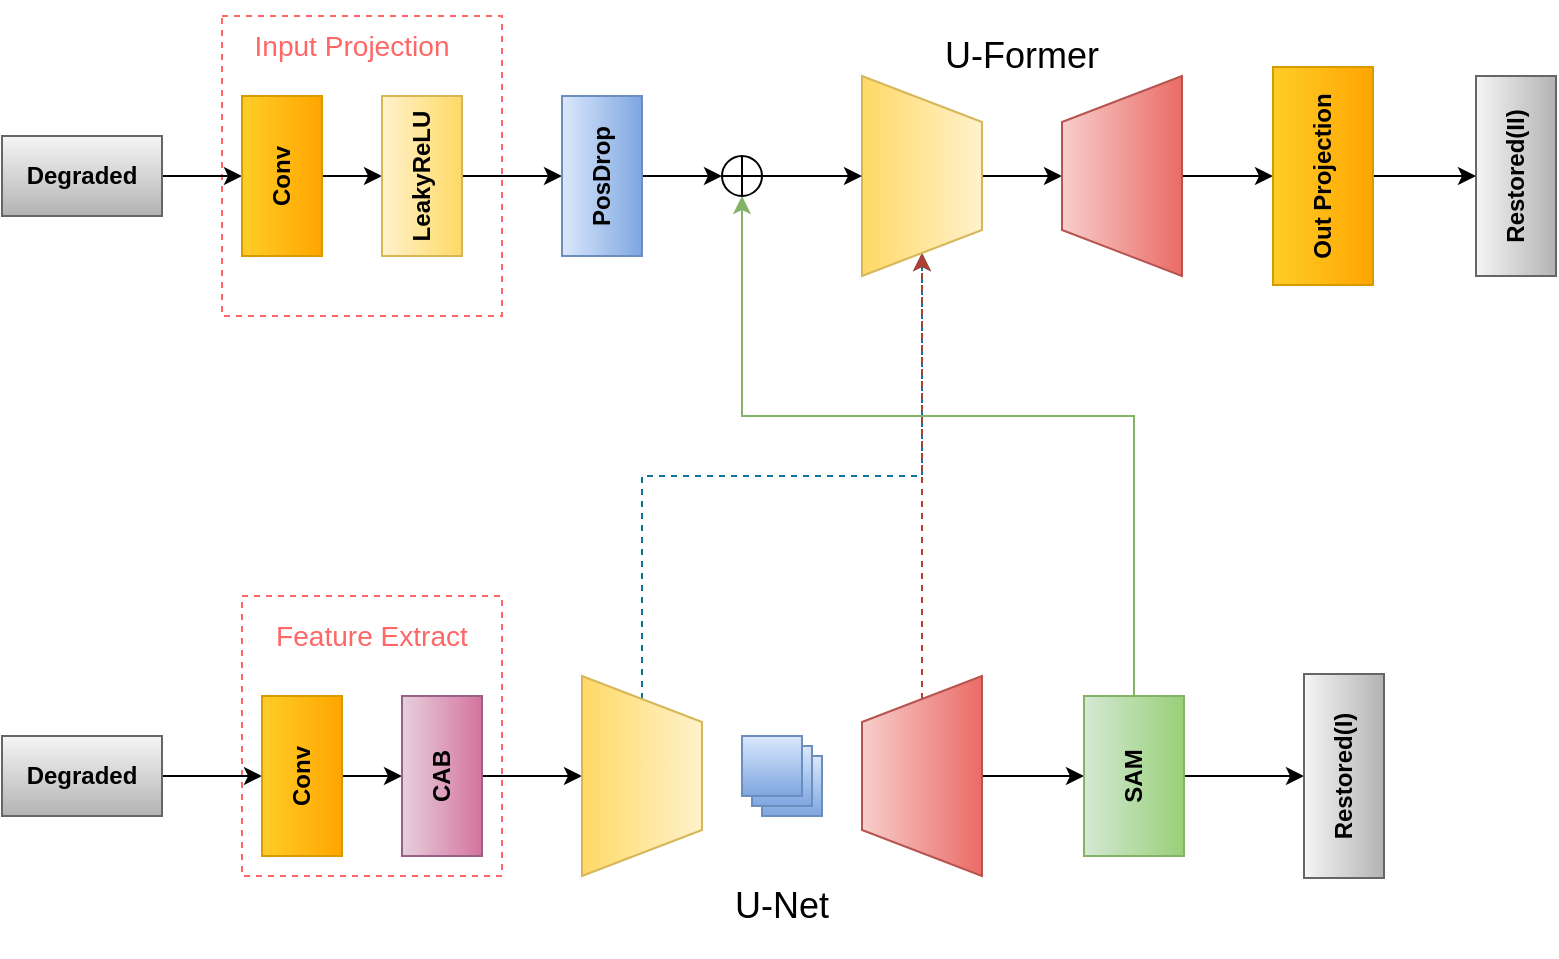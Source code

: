<mxfile version="15.2.9" type="github">
  <diagram id="4eiXtul3faphOIwQLjhc" name="第 1 页">
    <mxGraphModel dx="1038" dy="547" grid="1" gridSize="10" guides="1" tooltips="1" connect="1" arrows="1" fold="1" page="1" pageScale="1" pageWidth="827" pageHeight="1169" math="0" shadow="0">
      <root>
        <mxCell id="0" />
        <mxCell id="1" parent="0" />
        <mxCell id="ZZb62tsl8MXSNhRTpZ3J-1" value="&lt;pre style=&quot;background-color: rgb(255 , 255 , 255) ; font-family: &amp;#34;jetbrains mono&amp;#34; , monospace ; font-size: 10px&quot;&gt;&lt;br&gt;&lt;/pre&gt;" style="rounded=0;whiteSpace=wrap;html=1;verticalAlign=top;fillColor=none;align=center;dashed=1;strokeColor=#FF6666;" vertex="1" parent="1">
          <mxGeometry x="130" y="580" width="140" height="150" as="geometry" />
        </mxCell>
        <mxCell id="ZZb62tsl8MXSNhRTpZ3J-2" value="&lt;pre style=&quot;background-color: rgb(255 , 255 , 255) ; font-family: &amp;#34;jetbrains mono&amp;#34; , monospace ; font-size: 10px&quot;&gt;&lt;br&gt;&lt;/pre&gt;" style="rounded=0;whiteSpace=wrap;html=1;verticalAlign=top;fillColor=none;align=center;dashed=1;strokeColor=#FF6666;" vertex="1" parent="1">
          <mxGeometry x="140" y="870" width="130" height="140" as="geometry" />
        </mxCell>
        <mxCell id="ZZb62tsl8MXSNhRTpZ3J-3" value="" style="edgeStyle=orthogonalEdgeStyle;rounded=0;orthogonalLoop=1;jettySize=auto;html=1;" edge="1" parent="1" source="ZZb62tsl8MXSNhRTpZ3J-4" target="ZZb62tsl8MXSNhRTpZ3J-6">
          <mxGeometry relative="1" as="geometry" />
        </mxCell>
        <mxCell id="ZZb62tsl8MXSNhRTpZ3J-4" value="&lt;b&gt;Degraded&lt;/b&gt;" style="rounded=0;whiteSpace=wrap;html=1;gradientColor=#b3b3b3;fillColor=#f5f5f5;strokeColor=#666666;" vertex="1" parent="1">
          <mxGeometry x="20" y="940" width="80" height="40" as="geometry" />
        </mxCell>
        <mxCell id="ZZb62tsl8MXSNhRTpZ3J-5" style="edgeStyle=orthogonalEdgeStyle;rounded=0;orthogonalLoop=1;jettySize=auto;html=1;exitX=0.5;exitY=1;exitDx=0;exitDy=0;entryX=0.5;entryY=0;entryDx=0;entryDy=0;" edge="1" parent="1" source="ZZb62tsl8MXSNhRTpZ3J-6" target="ZZb62tsl8MXSNhRTpZ3J-8">
          <mxGeometry relative="1" as="geometry" />
        </mxCell>
        <mxCell id="ZZb62tsl8MXSNhRTpZ3J-6" value="&lt;b&gt;Conv&lt;/b&gt;" style="rounded=0;whiteSpace=wrap;html=1;rotation=-90;verticalAlign=middle;gradientColor=#ffa500;fillColor=#ffcd28;strokeColor=#d79b00;" vertex="1" parent="1">
          <mxGeometry x="130" y="940" width="80" height="40" as="geometry" />
        </mxCell>
        <mxCell id="ZZb62tsl8MXSNhRTpZ3J-7" style="edgeStyle=orthogonalEdgeStyle;rounded=0;orthogonalLoop=1;jettySize=auto;html=1;exitX=0.5;exitY=1;exitDx=0;exitDy=0;entryX=0.5;entryY=0;entryDx=0;entryDy=0;" edge="1" parent="1" source="ZZb62tsl8MXSNhRTpZ3J-8" target="ZZb62tsl8MXSNhRTpZ3J-10">
          <mxGeometry relative="1" as="geometry" />
        </mxCell>
        <mxCell id="ZZb62tsl8MXSNhRTpZ3J-8" value="&lt;b&gt;CAB&lt;/b&gt;" style="rounded=0;whiteSpace=wrap;html=1;rotation=-90;verticalAlign=middle;gradientColor=#d5739d;fillColor=#e6d0de;strokeColor=#996185;" vertex="1" parent="1">
          <mxGeometry x="200" y="940" width="80" height="40" as="geometry" />
        </mxCell>
        <mxCell id="ZZb62tsl8MXSNhRTpZ3J-9" style="edgeStyle=orthogonalEdgeStyle;rounded=0;orthogonalLoop=1;jettySize=auto;html=1;exitX=1;exitY=0.5;exitDx=0;exitDy=0;fontColor=#FF170F;dashed=1;fillColor=#b1ddf0;strokeColor=#10739e;" edge="1" parent="1" source="ZZb62tsl8MXSNhRTpZ3J-10" target="ZZb62tsl8MXSNhRTpZ3J-22">
          <mxGeometry relative="1" as="geometry">
            <Array as="points">
              <mxPoint x="340" y="810" />
              <mxPoint x="480" y="810" />
            </Array>
          </mxGeometry>
        </mxCell>
        <mxCell id="ZZb62tsl8MXSNhRTpZ3J-10" value="" style="verticalLabelPosition=middle;verticalAlign=middle;html=1;shape=trapezoid;perimeter=trapezoidPerimeter;whiteSpace=wrap;size=0.23;arcSize=10;flipV=1;labelPosition=center;align=center;rotation=-90;gradientColor=#ffd966;fillColor=#fff2cc;strokeColor=#d6b656;" vertex="1" parent="1">
          <mxGeometry x="290" y="930" width="100" height="60" as="geometry" />
        </mxCell>
        <mxCell id="ZZb62tsl8MXSNhRTpZ3J-11" value="" style="edgeStyle=orthogonalEdgeStyle;rounded=0;orthogonalLoop=1;jettySize=auto;html=1;" edge="1" parent="1" source="ZZb62tsl8MXSNhRTpZ3J-13" target="ZZb62tsl8MXSNhRTpZ3J-16">
          <mxGeometry relative="1" as="geometry" />
        </mxCell>
        <mxCell id="ZZb62tsl8MXSNhRTpZ3J-12" style="edgeStyle=orthogonalEdgeStyle;rounded=0;orthogonalLoop=1;jettySize=auto;html=1;exitX=0;exitY=0.5;exitDx=0;exitDy=0;entryX=0;entryY=0.5;entryDx=0;entryDy=0;fontColor=#FF170F;dashed=1;fillColor=#fad9d5;strokeColor=#ae4132;" edge="1" parent="1" source="ZZb62tsl8MXSNhRTpZ3J-13" target="ZZb62tsl8MXSNhRTpZ3J-22">
          <mxGeometry relative="1" as="geometry" />
        </mxCell>
        <mxCell id="ZZb62tsl8MXSNhRTpZ3J-13" value="" style="verticalLabelPosition=middle;verticalAlign=middle;html=1;shape=trapezoid;perimeter=trapezoidPerimeter;whiteSpace=wrap;size=0.23;arcSize=10;flipV=1;labelPosition=center;align=center;rotation=90;gradientColor=#ea6b66;fillColor=#f8cecc;strokeColor=#b85450;" vertex="1" parent="1">
          <mxGeometry x="430" y="930" width="100" height="60" as="geometry" />
        </mxCell>
        <mxCell id="ZZb62tsl8MXSNhRTpZ3J-14" value="" style="edgeStyle=orthogonalEdgeStyle;rounded=0;orthogonalLoop=1;jettySize=auto;html=1;" edge="1" parent="1" source="ZZb62tsl8MXSNhRTpZ3J-16" target="ZZb62tsl8MXSNhRTpZ3J-17">
          <mxGeometry relative="1" as="geometry" />
        </mxCell>
        <mxCell id="ZZb62tsl8MXSNhRTpZ3J-15" style="edgeStyle=orthogonalEdgeStyle;rounded=0;orthogonalLoop=1;jettySize=auto;html=1;exitX=1;exitY=0.5;exitDx=0;exitDy=0;entryX=0.5;entryY=1;entryDx=0;entryDy=0;fontColor=#FF170F;fillColor=#d5e8d4;strokeColor=#82b366;gradientColor=#97d077;" edge="1" parent="1" source="ZZb62tsl8MXSNhRTpZ3J-16" target="ZZb62tsl8MXSNhRTpZ3J-36">
          <mxGeometry relative="1" as="geometry">
            <Array as="points">
              <mxPoint x="586" y="780" />
              <mxPoint x="390" y="780" />
            </Array>
          </mxGeometry>
        </mxCell>
        <mxCell id="ZZb62tsl8MXSNhRTpZ3J-16" value="&lt;b&gt;SAM&lt;/b&gt;" style="rounded=0;whiteSpace=wrap;html=1;rotation=-90;verticalAlign=middle;gradientColor=#97d077;fillColor=#d5e8d4;strokeColor=#82b366;" vertex="1" parent="1">
          <mxGeometry x="546" y="935" width="80" height="50" as="geometry" />
        </mxCell>
        <mxCell id="ZZb62tsl8MXSNhRTpZ3J-17" value="&lt;b&gt;Restored(I)&lt;/b&gt;" style="rounded=0;whiteSpace=wrap;html=1;rotation=-90;verticalAlign=middle;gradientColor=#b3b3b3;fillColor=#f5f5f5;strokeColor=#666666;" vertex="1" parent="1">
          <mxGeometry x="640" y="940" width="102" height="40" as="geometry" />
        </mxCell>
        <mxCell id="ZZb62tsl8MXSNhRTpZ3J-18" value="" style="verticalLabelPosition=bottom;verticalAlign=top;html=1;shape=mxgraph.basic.layered_rect;dx=10;outlineConnect=0;gradientColor=#7ea6e0;fillColor=#dae8fc;strokeColor=#6c8ebf;" vertex="1" parent="1">
          <mxGeometry x="390" y="940" width="40" height="40" as="geometry" />
        </mxCell>
        <mxCell id="ZZb62tsl8MXSNhRTpZ3J-19" value="&lt;h2&gt;&lt;span style=&quot;font-weight: normal&quot;&gt;U-Net&lt;/span&gt;&lt;/h2&gt;" style="text;html=1;strokeColor=none;fillColor=none;align=center;verticalAlign=middle;whiteSpace=wrap;rounded=0;" vertex="1" parent="1">
          <mxGeometry x="360" y="1010" width="100" height="30" as="geometry" />
        </mxCell>
        <mxCell id="ZZb62tsl8MXSNhRTpZ3J-20" value="&lt;h3&gt;&lt;span style=&quot;font-weight: normal&quot;&gt;&lt;font color=&quot;#ff6666&quot;&gt;Feature Extract&lt;/font&gt;&lt;/span&gt;&lt;/h3&gt;" style="text;html=1;strokeColor=none;fillColor=none;align=center;verticalAlign=middle;whiteSpace=wrap;rounded=0;fontColor=#FF170F;" vertex="1" parent="1">
          <mxGeometry x="140" y="880" width="130" height="20" as="geometry" />
        </mxCell>
        <mxCell id="ZZb62tsl8MXSNhRTpZ3J-21" value="" style="edgeStyle=orthogonalEdgeStyle;rounded=0;orthogonalLoop=1;jettySize=auto;html=1;fontColor=#FF170F;" edge="1" parent="1" source="ZZb62tsl8MXSNhRTpZ3J-22" target="ZZb62tsl8MXSNhRTpZ3J-24">
          <mxGeometry relative="1" as="geometry" />
        </mxCell>
        <mxCell id="ZZb62tsl8MXSNhRTpZ3J-22" value="" style="verticalLabelPosition=middle;verticalAlign=middle;html=1;shape=trapezoid;perimeter=trapezoidPerimeter;whiteSpace=wrap;size=0.23;arcSize=10;flipV=1;labelPosition=center;align=center;rotation=-90;gradientColor=#ffd966;fillColor=#fff2cc;strokeColor=#d6b656;" vertex="1" parent="1">
          <mxGeometry x="430" y="630" width="100" height="60" as="geometry" />
        </mxCell>
        <mxCell id="ZZb62tsl8MXSNhRTpZ3J-23" value="" style="edgeStyle=orthogonalEdgeStyle;rounded=0;orthogonalLoop=1;jettySize=auto;html=1;fontColor=#FF170F;" edge="1" parent="1" source="ZZb62tsl8MXSNhRTpZ3J-24" target="ZZb62tsl8MXSNhRTpZ3J-39">
          <mxGeometry relative="1" as="geometry" />
        </mxCell>
        <mxCell id="ZZb62tsl8MXSNhRTpZ3J-24" value="" style="verticalLabelPosition=middle;verticalAlign=middle;html=1;shape=trapezoid;perimeter=trapezoidPerimeter;whiteSpace=wrap;size=0.23;arcSize=10;flipV=1;labelPosition=center;align=center;rotation=90;gradientColor=#ea6b66;fillColor=#f8cecc;strokeColor=#b85450;" vertex="1" parent="1">
          <mxGeometry x="530" y="630" width="100" height="60" as="geometry" />
        </mxCell>
        <mxCell id="ZZb62tsl8MXSNhRTpZ3J-25" value="&lt;h2&gt;&lt;span style=&quot;font-weight: normal&quot;&gt;U-Former&lt;/span&gt;&lt;/h2&gt;" style="text;html=1;strokeColor=none;fillColor=none;align=center;verticalAlign=middle;whiteSpace=wrap;rounded=0;" vertex="1" parent="1">
          <mxGeometry x="480" y="585" width="100" height="30" as="geometry" />
        </mxCell>
        <mxCell id="ZZb62tsl8MXSNhRTpZ3J-26" value="" style="edgeStyle=orthogonalEdgeStyle;rounded=0;orthogonalLoop=1;jettySize=auto;html=1;fontColor=#FF170F;" edge="1" parent="1" source="ZZb62tsl8MXSNhRTpZ3J-27" target="ZZb62tsl8MXSNhRTpZ3J-29">
          <mxGeometry relative="1" as="geometry" />
        </mxCell>
        <mxCell id="ZZb62tsl8MXSNhRTpZ3J-27" value="&lt;b&gt;Degraded&lt;/b&gt;" style="rounded=0;whiteSpace=wrap;html=1;gradientColor=#b3b3b3;fillColor=#f5f5f5;strokeColor=#666666;" vertex="1" parent="1">
          <mxGeometry x="20" y="640" width="80" height="40" as="geometry" />
        </mxCell>
        <mxCell id="ZZb62tsl8MXSNhRTpZ3J-28" style="edgeStyle=orthogonalEdgeStyle;rounded=0;orthogonalLoop=1;jettySize=auto;html=1;exitX=0.5;exitY=1;exitDx=0;exitDy=0;entryX=0.5;entryY=0;entryDx=0;entryDy=0;" edge="1" parent="1" source="ZZb62tsl8MXSNhRTpZ3J-29" target="ZZb62tsl8MXSNhRTpZ3J-31">
          <mxGeometry relative="1" as="geometry" />
        </mxCell>
        <mxCell id="ZZb62tsl8MXSNhRTpZ3J-29" value="&lt;b&gt;Conv&lt;/b&gt;" style="rounded=0;whiteSpace=wrap;html=1;rotation=-90;verticalAlign=middle;gradientColor=#ffa500;fillColor=#ffcd28;strokeColor=#d79b00;" vertex="1" parent="1">
          <mxGeometry x="120" y="640" width="80" height="40" as="geometry" />
        </mxCell>
        <mxCell id="ZZb62tsl8MXSNhRTpZ3J-30" style="edgeStyle=orthogonalEdgeStyle;rounded=0;orthogonalLoop=1;jettySize=auto;html=1;exitX=0.5;exitY=1;exitDx=0;exitDy=0;entryX=0.5;entryY=0;entryDx=0;entryDy=0;fontColor=#FF170F;" edge="1" parent="1" source="ZZb62tsl8MXSNhRTpZ3J-31" target="ZZb62tsl8MXSNhRTpZ3J-33">
          <mxGeometry relative="1" as="geometry" />
        </mxCell>
        <mxCell id="ZZb62tsl8MXSNhRTpZ3J-31" value="&lt;b&gt;LeakyReLU&lt;/b&gt;" style="rounded=0;whiteSpace=wrap;html=1;rotation=-90;verticalAlign=middle;gradientColor=#ffd966;fillColor=#fff2cc;strokeColor=#d6b656;" vertex="1" parent="1">
          <mxGeometry x="190" y="640" width="80" height="40" as="geometry" />
        </mxCell>
        <mxCell id="ZZb62tsl8MXSNhRTpZ3J-32" value="" style="edgeStyle=orthogonalEdgeStyle;rounded=0;orthogonalLoop=1;jettySize=auto;html=1;fontColor=#FF170F;" edge="1" parent="1" source="ZZb62tsl8MXSNhRTpZ3J-33" target="ZZb62tsl8MXSNhRTpZ3J-36">
          <mxGeometry relative="1" as="geometry" />
        </mxCell>
        <mxCell id="ZZb62tsl8MXSNhRTpZ3J-33" value="&lt;b&gt;PosDrop&lt;/b&gt;" style="rounded=0;whiteSpace=wrap;html=1;rotation=-90;verticalAlign=middle;gradientColor=#7ea6e0;fillColor=#dae8fc;strokeColor=#6c8ebf;" vertex="1" parent="1">
          <mxGeometry x="280" y="640" width="80" height="40" as="geometry" />
        </mxCell>
        <mxCell id="ZZb62tsl8MXSNhRTpZ3J-34" value="&lt;h3&gt;&lt;span style=&quot;font-weight: normal&quot;&gt;&lt;font color=&quot;#ff6666&quot;&gt;Input Projection&lt;/font&gt;&lt;/span&gt;&lt;/h3&gt;" style="text;html=1;strokeColor=none;fillColor=none;align=center;verticalAlign=middle;whiteSpace=wrap;rounded=0;fontColor=#FF170F;" vertex="1" parent="1">
          <mxGeometry x="130" y="585" width="130" height="20" as="geometry" />
        </mxCell>
        <mxCell id="ZZb62tsl8MXSNhRTpZ3J-35" value="" style="edgeStyle=orthogonalEdgeStyle;rounded=0;orthogonalLoop=1;jettySize=auto;html=1;fontColor=#FF170F;" edge="1" parent="1" source="ZZb62tsl8MXSNhRTpZ3J-36" target="ZZb62tsl8MXSNhRTpZ3J-22">
          <mxGeometry relative="1" as="geometry" />
        </mxCell>
        <mxCell id="ZZb62tsl8MXSNhRTpZ3J-36" value="" style="shape=orEllipse;perimeter=ellipsePerimeter;whiteSpace=wrap;html=1;backgroundOutline=1;fontColor=#FF170F;strokeColor=#000000;align=center;verticalAlign=top;" vertex="1" parent="1">
          <mxGeometry x="380" y="650" width="20" height="20" as="geometry" />
        </mxCell>
        <mxCell id="ZZb62tsl8MXSNhRTpZ3J-37" value="&lt;b&gt;Restored(II)&lt;/b&gt;" style="rounded=0;whiteSpace=wrap;html=1;rotation=-90;verticalAlign=middle;gradientColor=#b3b3b3;fillColor=#f5f5f5;strokeColor=#666666;" vertex="1" parent="1">
          <mxGeometry x="727" y="640" width="100" height="40" as="geometry" />
        </mxCell>
        <mxCell id="ZZb62tsl8MXSNhRTpZ3J-38" style="edgeStyle=orthogonalEdgeStyle;rounded=0;orthogonalLoop=1;jettySize=auto;html=1;exitX=0.5;exitY=1;exitDx=0;exitDy=0;entryX=0.5;entryY=0;entryDx=0;entryDy=0;fontColor=#FF170F;" edge="1" parent="1" source="ZZb62tsl8MXSNhRTpZ3J-39" target="ZZb62tsl8MXSNhRTpZ3J-37">
          <mxGeometry relative="1" as="geometry" />
        </mxCell>
        <mxCell id="ZZb62tsl8MXSNhRTpZ3J-39" value="&lt;b&gt;Out Projection&lt;/b&gt;" style="rounded=0;whiteSpace=wrap;html=1;rotation=-90;verticalAlign=middle;gradientColor=#ffa500;fillColor=#ffcd28;strokeColor=#d79b00;" vertex="1" parent="1">
          <mxGeometry x="626" y="635" width="109" height="50" as="geometry" />
        </mxCell>
      </root>
    </mxGraphModel>
  </diagram>
</mxfile>
